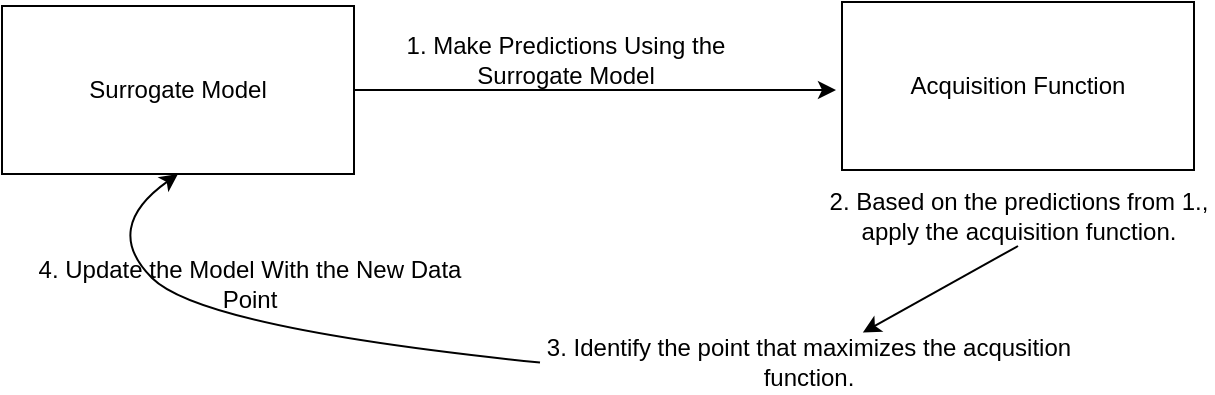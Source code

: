 <mxfile>
    <diagram id="nY_wX4qSLX56xoQMtTMl" name="Runner">
        <mxGraphModel dx="1913" dy="580" grid="0" gridSize="10" guides="1" tooltips="1" connect="1" arrows="1" fold="1" page="1" pageScale="1" pageWidth="850" pageHeight="1100" math="0" shadow="0">
            <root>
                <mxCell id="0"/>
                <mxCell id="1" parent="0"/>
                <mxCell id="11" value="Surrogate Model" style="rounded=0;whiteSpace=wrap;html=1;" vertex="1" parent="1">
                    <mxGeometry x="201" y="196" width="176" height="84" as="geometry"/>
                </mxCell>
                <mxCell id="13" value="" style="endArrow=classic;html=1;exitX=1;exitY=0.5;exitDx=0;exitDy=0;" edge="1" parent="1" source="11">
                    <mxGeometry width="50" height="50" relative="1" as="geometry">
                        <mxPoint x="512" y="329" as="sourcePoint"/>
                        <mxPoint x="618" y="238" as="targetPoint"/>
                    </mxGeometry>
                </mxCell>
                <mxCell id="16" value="1. Make Predictions Using the Surrogate Model" style="text;html=1;strokeColor=none;fillColor=none;align=center;verticalAlign=middle;whiteSpace=wrap;rounded=0;" vertex="1" parent="1">
                    <mxGeometry x="400" y="208" width="166" height="30" as="geometry"/>
                </mxCell>
                <mxCell id="RrPoPx9-YUP6hKeu1sj5-17" value="Acquisition Function" style="rounded=0;whiteSpace=wrap;html=1;" vertex="1" parent="1">
                    <mxGeometry x="621" y="194" width="176" height="84" as="geometry"/>
                </mxCell>
                <mxCell id="RrPoPx9-YUP6hKeu1sj5-21" style="edgeStyle=none;html=1;exitX=0.5;exitY=1;exitDx=0;exitDy=0;" edge="1" parent="1" source="RrPoPx9-YUP6hKeu1sj5-18" target="RrPoPx9-YUP6hKeu1sj5-22">
                    <mxGeometry relative="1" as="geometry">
                        <mxPoint x="709" y="374.297" as="targetPoint"/>
                    </mxGeometry>
                </mxCell>
                <mxCell id="RrPoPx9-YUP6hKeu1sj5-18" value="2. Based on the predictions from 1., apply the acquisition function." style="text;html=1;strokeColor=none;fillColor=none;align=center;verticalAlign=middle;whiteSpace=wrap;rounded=0;" vertex="1" parent="1">
                    <mxGeometry x="611.5" y="286" width="195" height="30" as="geometry"/>
                </mxCell>
                <mxCell id="RrPoPx9-YUP6hKeu1sj5-22" value="3. Identify the point that maximizes the acqusition function." style="text;html=1;strokeColor=none;fillColor=none;align=center;verticalAlign=middle;whiteSpace=wrap;rounded=0;" vertex="1" parent="1">
                    <mxGeometry x="470" y="359.3" width="269" height="30" as="geometry"/>
                </mxCell>
                <mxCell id="RrPoPx9-YUP6hKeu1sj5-28" value="" style="curved=1;endArrow=classic;html=1;entryX=0.5;entryY=1;entryDx=0;entryDy=0;exitX=0;exitY=0.5;exitDx=0;exitDy=0;" edge="1" parent="1" source="RrPoPx9-YUP6hKeu1sj5-22" target="11">
                    <mxGeometry width="50" height="50" relative="1" as="geometry">
                        <mxPoint x="251" y="357" as="sourcePoint"/>
                        <mxPoint x="301" y="307" as="targetPoint"/>
                        <Array as="points">
                            <mxPoint x="301" y="357"/>
                            <mxPoint x="251" y="307"/>
                        </Array>
                    </mxGeometry>
                </mxCell>
                <mxCell id="RrPoPx9-YUP6hKeu1sj5-30" value="4. Update the Model With the New Data Point" style="text;html=1;strokeColor=none;fillColor=none;align=center;verticalAlign=middle;whiteSpace=wrap;rounded=0;" vertex="1" parent="1">
                    <mxGeometry x="210" y="320" width="230" height="30" as="geometry"/>
                </mxCell>
            </root>
        </mxGraphModel>
    </diagram>
</mxfile>